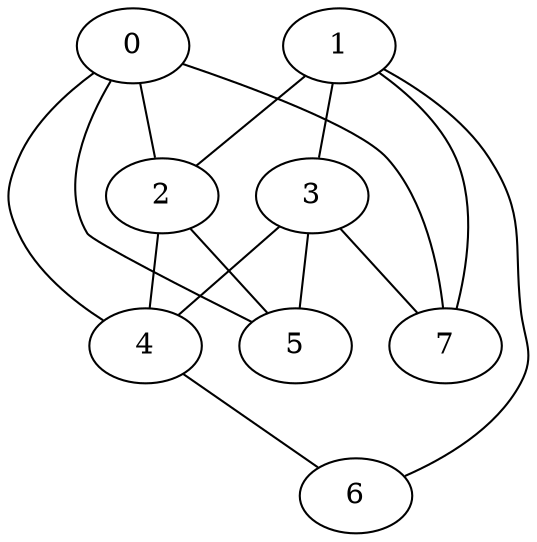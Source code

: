 graph {
	0
	0 -- 2
	0 -- 4
	0 -- 5
	0 -- 7
	1
	1 -- 2
	1 -- 3
	1 -- 6
	1 -- 7
	2
	2 -- 4
	2 -- 5
	3
	3 -- 4
	3 -- 5
	3 -- 7
	4
	4 -- 6
	5
	6
	7
}